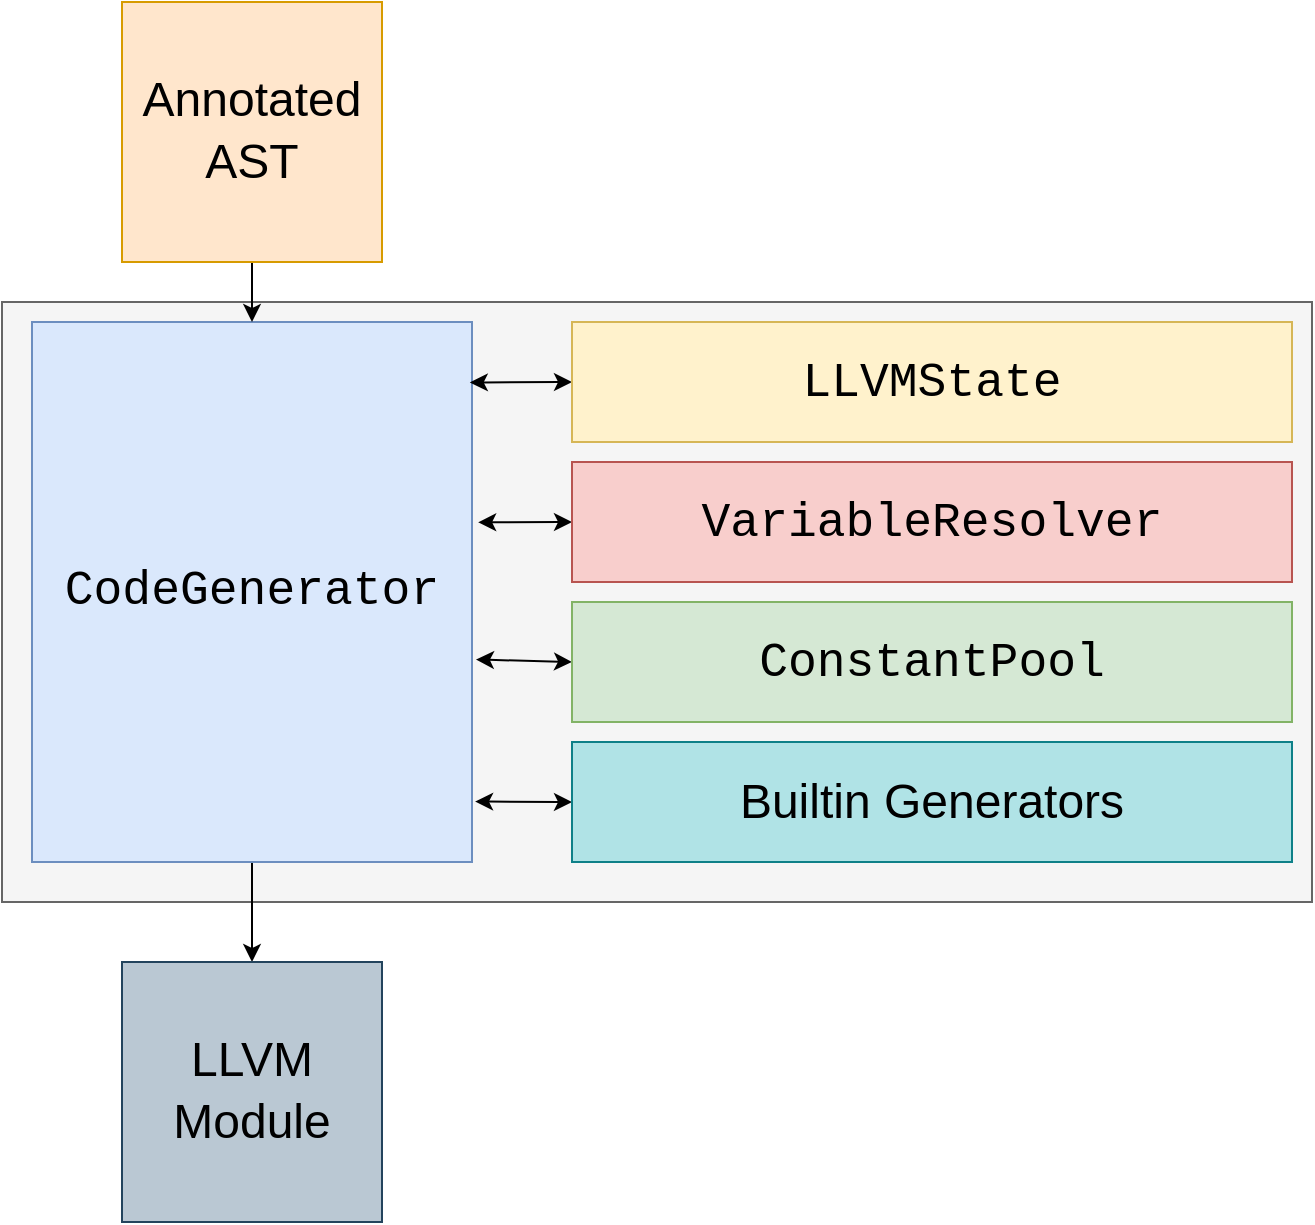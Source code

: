 <mxfile version="16.4.11" type="device"><diagram id="hflXIJfFefVnaj2OqkG3" name="Page-1"><mxGraphModel dx="1730" dy="815" grid="1" gridSize="10" guides="1" tooltips="1" connect="1" arrows="1" fold="1" page="1" pageScale="1" pageWidth="850" pageHeight="1100" math="0" shadow="0"><root><mxCell id="0"/><mxCell id="1" parent="0"/><mxCell id="gpIWdjvtxpaZ80oYDHS9-56" value="" style="rounded=0;whiteSpace=wrap;html=1;labelBackgroundColor=none;fontFamily=Courier New;fontSize=24;fillColor=#f5f5f5;fontColor=#333333;strokeColor=#666666;" vertex="1" parent="1"><mxGeometry x="425" y="340" width="655" height="300" as="geometry"/></mxCell><mxCell id="gpIWdjvtxpaZ80oYDHS9-60" style="edgeStyle=none;rounded=0;orthogonalLoop=1;jettySize=auto;html=1;exitX=0.5;exitY=1;exitDx=0;exitDy=0;entryX=0.5;entryY=0;entryDx=0;entryDy=0;fontFamily=Helvetica;fontSize=24;startArrow=none;startFill=0;endArrow=classic;endFill=1;" edge="1" parent="1" source="gpIWdjvtxpaZ80oYDHS9-55" target="gpIWdjvtxpaZ80oYDHS9-59"><mxGeometry relative="1" as="geometry"/></mxCell><mxCell id="gpIWdjvtxpaZ80oYDHS9-55" value="&lt;font face=&quot;Courier New&quot; style=&quot;font-size: 24px&quot;&gt;CodeGenerator&lt;/font&gt;" style="rounded=0;whiteSpace=wrap;html=1;labelBackgroundColor=none;fontFamily=Helvetica;fontSize=18;fillColor=#dae8fc;strokeColor=#6c8ebf;" vertex="1" parent="1"><mxGeometry x="440" y="350" width="220" height="270" as="geometry"/></mxCell><mxCell id="gpIWdjvtxpaZ80oYDHS9-58" style="edgeStyle=none;rounded=0;orthogonalLoop=1;jettySize=auto;html=1;fontFamily=Helvetica;fontSize=24;startArrow=none;startFill=0;endArrow=classic;endFill=1;" edge="1" parent="1" source="gpIWdjvtxpaZ80oYDHS9-57" target="gpIWdjvtxpaZ80oYDHS9-55"><mxGeometry relative="1" as="geometry"/></mxCell><mxCell id="gpIWdjvtxpaZ80oYDHS9-57" value="&lt;font face=&quot;Helvetica&quot;&gt;Annotated AST&lt;/font&gt;" style="whiteSpace=wrap;html=1;aspect=fixed;labelBackgroundColor=none;fontFamily=Courier New;fontSize=24;fillColor=#ffe6cc;strokeColor=#d79b00;" vertex="1" parent="1"><mxGeometry x="485" y="190" width="130" height="130" as="geometry"/></mxCell><mxCell id="gpIWdjvtxpaZ80oYDHS9-59" value="&lt;font face=&quot;Helvetica&quot;&gt;LLVM Module&lt;/font&gt;" style="whiteSpace=wrap;html=1;aspect=fixed;labelBackgroundColor=none;fontFamily=Courier New;fontSize=24;fillColor=#bac8d3;strokeColor=#23445d;" vertex="1" parent="1"><mxGeometry x="485" y="670" width="130" height="130" as="geometry"/></mxCell><mxCell id="gpIWdjvtxpaZ80oYDHS9-88" style="edgeStyle=none;rounded=0;orthogonalLoop=1;jettySize=auto;html=1;exitX=0;exitY=0.5;exitDx=0;exitDy=0;entryX=0.995;entryY=0.112;entryDx=0;entryDy=0;fontFamily=Courier New;fontSize=18;startArrow=classic;startFill=1;endArrow=classic;endFill=1;entryPerimeter=0;" edge="1" parent="1" source="gpIWdjvtxpaZ80oYDHS9-62" target="gpIWdjvtxpaZ80oYDHS9-55"><mxGeometry relative="1" as="geometry"/></mxCell><mxCell id="gpIWdjvtxpaZ80oYDHS9-62" value="&lt;font face=&quot;Courier New&quot;&gt;LLVMState&lt;/font&gt;" style="rounded=0;whiteSpace=wrap;html=1;labelBackgroundColor=none;fontFamily=Helvetica;fontSize=24;fillColor=#fff2cc;strokeColor=#d6b656;" vertex="1" parent="1"><mxGeometry x="710" y="350" width="360" height="60" as="geometry"/></mxCell><mxCell id="gpIWdjvtxpaZ80oYDHS9-89" style="edgeStyle=none;rounded=0;orthogonalLoop=1;jettySize=auto;html=1;exitX=0;exitY=0.5;exitDx=0;exitDy=0;fontFamily=Courier New;fontSize=18;startArrow=classic;startFill=1;endArrow=classic;endFill=1;entryX=1.014;entryY=0.371;entryDx=0;entryDy=0;entryPerimeter=0;" edge="1" parent="1" source="gpIWdjvtxpaZ80oYDHS9-64" target="gpIWdjvtxpaZ80oYDHS9-55"><mxGeometry relative="1" as="geometry"><mxPoint x="660" y="480" as="targetPoint"/></mxGeometry></mxCell><mxCell id="gpIWdjvtxpaZ80oYDHS9-64" value="&lt;font face=&quot;Courier New&quot;&gt;VariableResolver&lt;/font&gt;" style="rounded=0;whiteSpace=wrap;html=1;labelBackgroundColor=none;fontFamily=Helvetica;fontSize=24;fillColor=#f8cecc;strokeColor=#b85450;" vertex="1" parent="1"><mxGeometry x="710" y="420" width="360" height="60" as="geometry"/></mxCell><mxCell id="gpIWdjvtxpaZ80oYDHS9-92" style="edgeStyle=none;rounded=0;orthogonalLoop=1;jettySize=auto;html=1;exitX=0;exitY=0.5;exitDx=0;exitDy=0;fontFamily=Courier New;fontSize=18;startArrow=classic;startFill=1;endArrow=classic;endFill=1;entryX=1.009;entryY=0.625;entryDx=0;entryDy=0;entryPerimeter=0;" edge="1" parent="1" source="gpIWdjvtxpaZ80oYDHS9-66" target="gpIWdjvtxpaZ80oYDHS9-55"><mxGeometry relative="1" as="geometry"/></mxCell><mxCell id="gpIWdjvtxpaZ80oYDHS9-66" value="&lt;font face=&quot;Courier New&quot;&gt;ConstantPool&lt;/font&gt;" style="rounded=0;whiteSpace=wrap;html=1;labelBackgroundColor=none;fontFamily=Helvetica;fontSize=24;fillColor=#d5e8d4;strokeColor=#82b366;" vertex="1" parent="1"><mxGeometry x="710" y="490" width="360" height="60" as="geometry"/></mxCell><mxCell id="gpIWdjvtxpaZ80oYDHS9-94" style="edgeStyle=none;rounded=0;orthogonalLoop=1;jettySize=auto;html=1;exitX=0;exitY=0.5;exitDx=0;exitDy=0;entryX=1.007;entryY=0.888;entryDx=0;entryDy=0;fontFamily=Courier New;fontSize=18;startArrow=classic;startFill=1;endArrow=classic;endFill=1;entryPerimeter=0;" edge="1" parent="1" source="gpIWdjvtxpaZ80oYDHS9-67" target="gpIWdjvtxpaZ80oYDHS9-55"><mxGeometry relative="1" as="geometry"/></mxCell><mxCell id="gpIWdjvtxpaZ80oYDHS9-67" value="Builtin Generators" style="rounded=0;whiteSpace=wrap;html=1;labelBackgroundColor=none;fontFamily=Helvetica;fontSize=24;fillColor=#b0e3e6;strokeColor=#0e8088;" vertex="1" parent="1"><mxGeometry x="710" y="560" width="360" height="60" as="geometry"/></mxCell></root></mxGraphModel></diagram></mxfile>